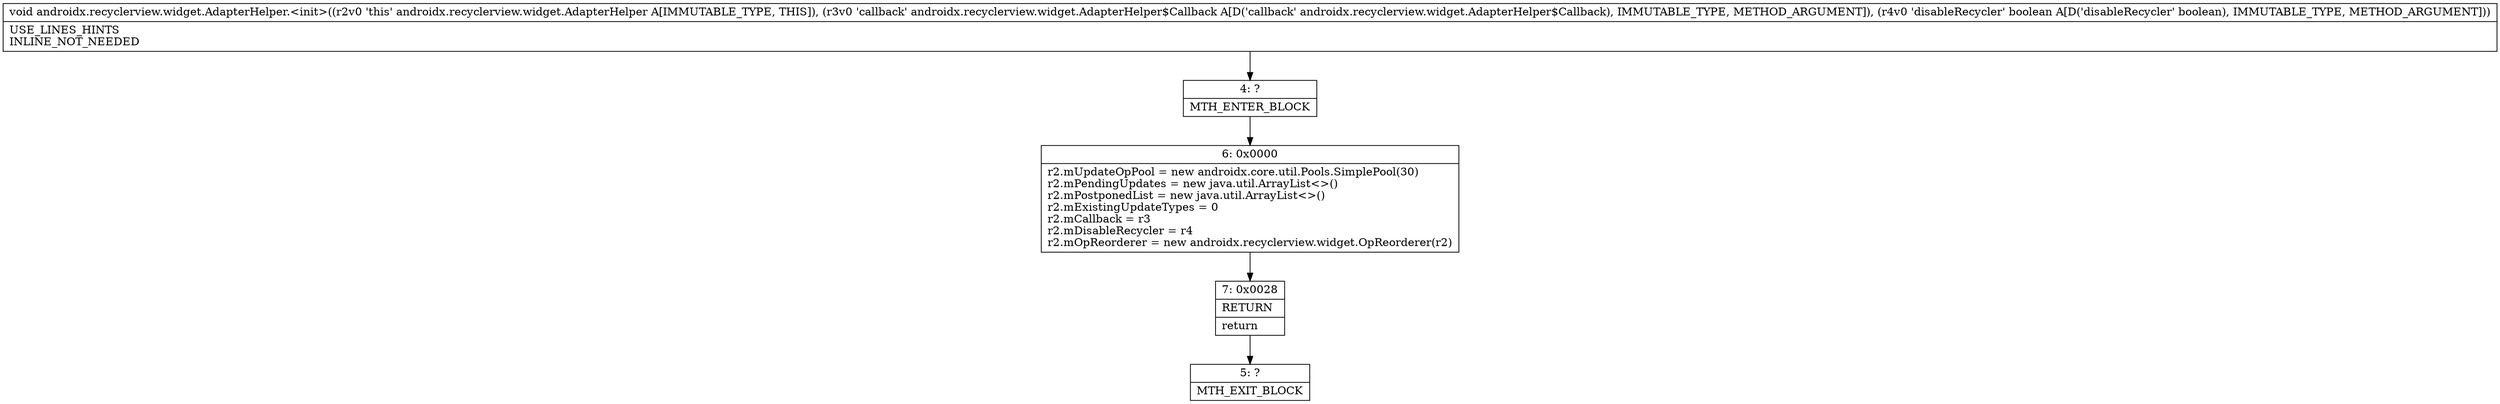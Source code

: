 digraph "CFG forandroidx.recyclerview.widget.AdapterHelper.\<init\>(Landroidx\/recyclerview\/widget\/AdapterHelper$Callback;Z)V" {
Node_4 [shape=record,label="{4\:\ ?|MTH_ENTER_BLOCK\l}"];
Node_6 [shape=record,label="{6\:\ 0x0000|r2.mUpdateOpPool = new androidx.core.util.Pools.SimplePool(30)\lr2.mPendingUpdates = new java.util.ArrayList\<\>()\lr2.mPostponedList = new java.util.ArrayList\<\>()\lr2.mExistingUpdateTypes = 0\lr2.mCallback = r3\lr2.mDisableRecycler = r4\lr2.mOpReorderer = new androidx.recyclerview.widget.OpReorderer(r2)\l}"];
Node_7 [shape=record,label="{7\:\ 0x0028|RETURN\l|return\l}"];
Node_5 [shape=record,label="{5\:\ ?|MTH_EXIT_BLOCK\l}"];
MethodNode[shape=record,label="{void androidx.recyclerview.widget.AdapterHelper.\<init\>((r2v0 'this' androidx.recyclerview.widget.AdapterHelper A[IMMUTABLE_TYPE, THIS]), (r3v0 'callback' androidx.recyclerview.widget.AdapterHelper$Callback A[D('callback' androidx.recyclerview.widget.AdapterHelper$Callback), IMMUTABLE_TYPE, METHOD_ARGUMENT]), (r4v0 'disableRecycler' boolean A[D('disableRecycler' boolean), IMMUTABLE_TYPE, METHOD_ARGUMENT]))  | USE_LINES_HINTS\lINLINE_NOT_NEEDED\l}"];
MethodNode -> Node_4;Node_4 -> Node_6;
Node_6 -> Node_7;
Node_7 -> Node_5;
}

